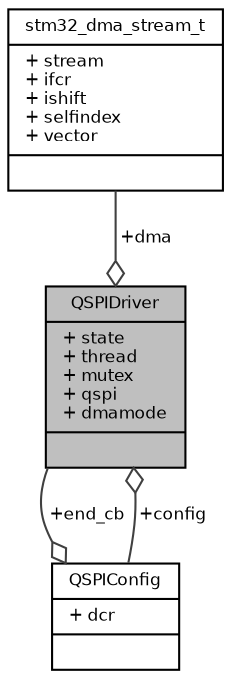 digraph "QSPIDriver"
{
  bgcolor="transparent";
  edge [fontname="Helvetica",fontsize="8",labelfontname="Helvetica",labelfontsize="8"];
  node [fontname="Helvetica",fontsize="8",shape=record];
  Node1 [label="{QSPIDriver\n|+ state\l+ thread\l+ mutex\l+ qspi\l+ dmamode\l|}",height=0.2,width=0.4,color="black", fillcolor="grey75", style="filled", fontcolor="black"];
  Node2 -> Node1 [color="grey25",fontsize="8",style="solid",label=" +config" ,arrowhead="odiamond",fontname="Helvetica"];
  Node2 [label="{QSPIConfig\n|+ dcr\l|}",height=0.2,width=0.4,color="black",URL="$struct_q_s_p_i_config.html",tooltip="Driver configuration structure. "];
  Node1 -> Node2 [color="grey25",fontsize="8",style="solid",label=" +end_cb" ,arrowhead="odiamond",fontname="Helvetica"];
  Node3 -> Node1 [color="grey25",fontsize="8",style="solid",label=" +dma" ,arrowhead="odiamond",fontname="Helvetica"];
  Node3 [label="{stm32_dma_stream_t\n|+ stream\l+ ifcr\l+ ishift\l+ selfindex\l+ vector\l|}",height=0.2,width=0.4,color="black",URL="$structstm32__dma__stream__t.html",tooltip="STM32 DMA stream descriptor structure. "];
}
